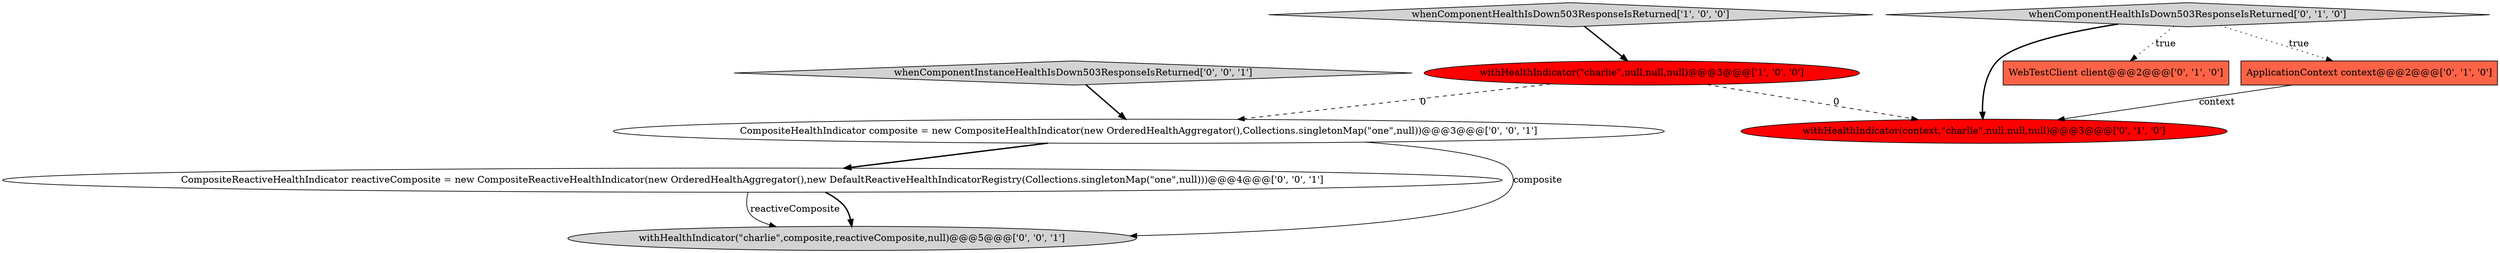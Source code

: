 digraph {
1 [style = filled, label = "withHealthIndicator(\"charlie\",null,null,null)@@@3@@@['1', '0', '0']", fillcolor = red, shape = ellipse image = "AAA1AAABBB1BBB"];
6 [style = filled, label = "CompositeReactiveHealthIndicator reactiveComposite = new CompositeReactiveHealthIndicator(new OrderedHealthAggregator(),new DefaultReactiveHealthIndicatorRegistry(Collections.singletonMap(\"one\",null)))@@@4@@@['0', '0', '1']", fillcolor = white, shape = ellipse image = "AAA0AAABBB3BBB"];
7 [style = filled, label = "whenComponentInstanceHealthIsDown503ResponseIsReturned['0', '0', '1']", fillcolor = lightgray, shape = diamond image = "AAA0AAABBB3BBB"];
8 [style = filled, label = "CompositeHealthIndicator composite = new CompositeHealthIndicator(new OrderedHealthAggregator(),Collections.singletonMap(\"one\",null))@@@3@@@['0', '0', '1']", fillcolor = white, shape = ellipse image = "AAA0AAABBB3BBB"];
5 [style = filled, label = "WebTestClient client@@@2@@@['0', '1', '0']", fillcolor = tomato, shape = box image = "AAA1AAABBB2BBB"];
9 [style = filled, label = "withHealthIndicator(\"charlie\",composite,reactiveComposite,null)@@@5@@@['0', '0', '1']", fillcolor = lightgray, shape = ellipse image = "AAA0AAABBB3BBB"];
0 [style = filled, label = "whenComponentHealthIsDown503ResponseIsReturned['1', '0', '0']", fillcolor = lightgray, shape = diamond image = "AAA0AAABBB1BBB"];
4 [style = filled, label = "withHealthIndicator(context,\"charlie\",null,null,null)@@@3@@@['0', '1', '0']", fillcolor = red, shape = ellipse image = "AAA1AAABBB2BBB"];
2 [style = filled, label = "ApplicationContext context@@@2@@@['0', '1', '0']", fillcolor = tomato, shape = box image = "AAA0AAABBB2BBB"];
3 [style = filled, label = "whenComponentHealthIsDown503ResponseIsReturned['0', '1', '0']", fillcolor = lightgray, shape = diamond image = "AAA0AAABBB2BBB"];
1->4 [style = dashed, label="0"];
1->8 [style = dashed, label="0"];
8->6 [style = bold, label=""];
8->9 [style = solid, label="composite"];
3->5 [style = dotted, label="true"];
6->9 [style = bold, label=""];
2->4 [style = solid, label="context"];
7->8 [style = bold, label=""];
6->9 [style = solid, label="reactiveComposite"];
3->4 [style = bold, label=""];
0->1 [style = bold, label=""];
3->2 [style = dotted, label="true"];
}
